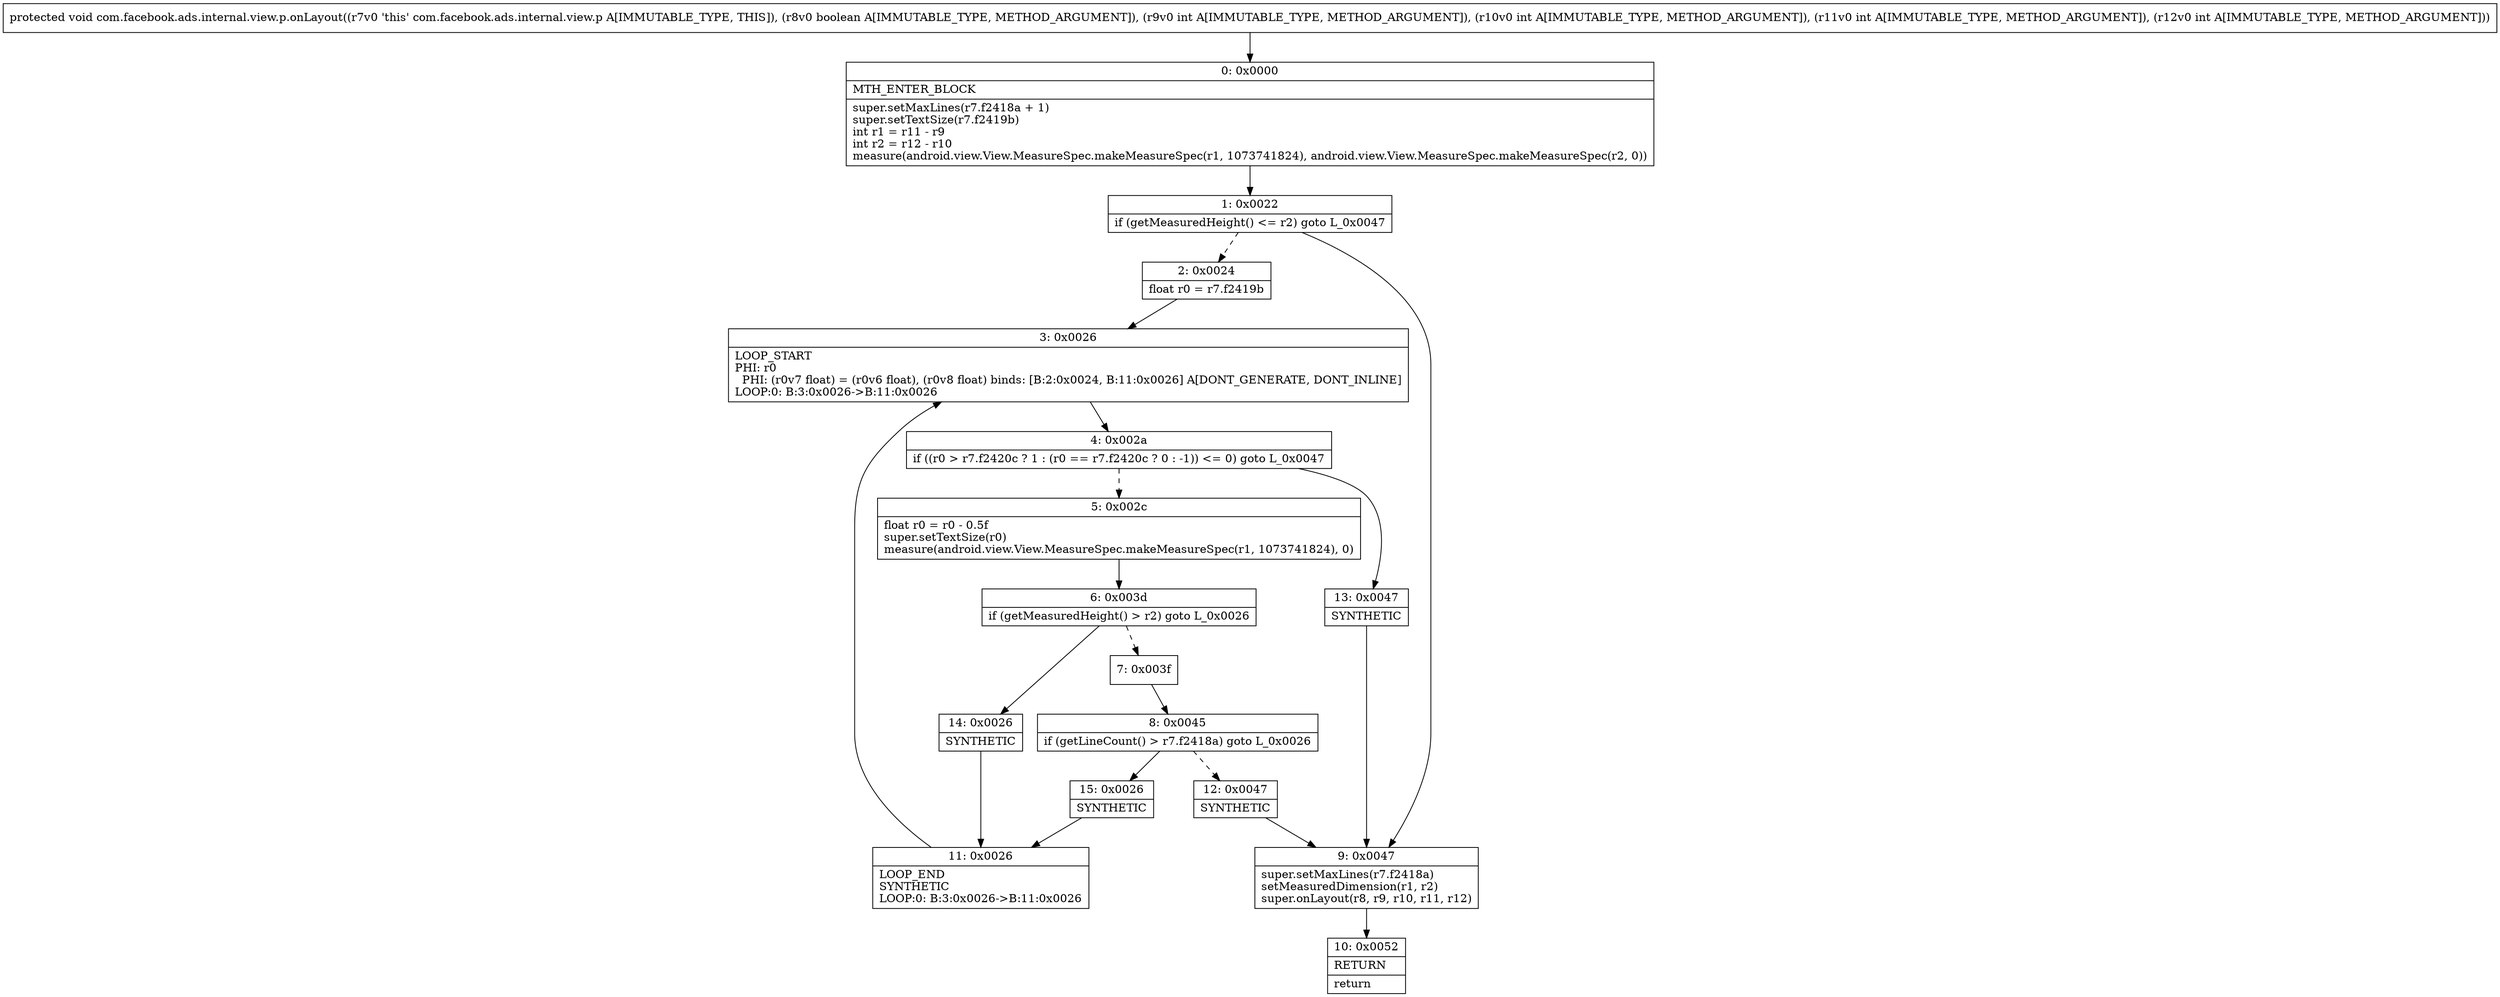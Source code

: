 digraph "CFG forcom.facebook.ads.internal.view.p.onLayout(ZIIII)V" {
Node_0 [shape=record,label="{0\:\ 0x0000|MTH_ENTER_BLOCK\l|super.setMaxLines(r7.f2418a + 1)\lsuper.setTextSize(r7.f2419b)\lint r1 = r11 \- r9\lint r2 = r12 \- r10\lmeasure(android.view.View.MeasureSpec.makeMeasureSpec(r1, 1073741824), android.view.View.MeasureSpec.makeMeasureSpec(r2, 0))\l}"];
Node_1 [shape=record,label="{1\:\ 0x0022|if (getMeasuredHeight() \<= r2) goto L_0x0047\l}"];
Node_2 [shape=record,label="{2\:\ 0x0024|float r0 = r7.f2419b\l}"];
Node_3 [shape=record,label="{3\:\ 0x0026|LOOP_START\lPHI: r0 \l  PHI: (r0v7 float) = (r0v6 float), (r0v8 float) binds: [B:2:0x0024, B:11:0x0026] A[DONT_GENERATE, DONT_INLINE]\lLOOP:0: B:3:0x0026\-\>B:11:0x0026\l}"];
Node_4 [shape=record,label="{4\:\ 0x002a|if ((r0 \> r7.f2420c ? 1 : (r0 == r7.f2420c ? 0 : \-1)) \<= 0) goto L_0x0047\l}"];
Node_5 [shape=record,label="{5\:\ 0x002c|float r0 = r0 \- 0.5f\lsuper.setTextSize(r0)\lmeasure(android.view.View.MeasureSpec.makeMeasureSpec(r1, 1073741824), 0)\l}"];
Node_6 [shape=record,label="{6\:\ 0x003d|if (getMeasuredHeight() \> r2) goto L_0x0026\l}"];
Node_7 [shape=record,label="{7\:\ 0x003f}"];
Node_8 [shape=record,label="{8\:\ 0x0045|if (getLineCount() \> r7.f2418a) goto L_0x0026\l}"];
Node_9 [shape=record,label="{9\:\ 0x0047|super.setMaxLines(r7.f2418a)\lsetMeasuredDimension(r1, r2)\lsuper.onLayout(r8, r9, r10, r11, r12)\l}"];
Node_10 [shape=record,label="{10\:\ 0x0052|RETURN\l|return\l}"];
Node_11 [shape=record,label="{11\:\ 0x0026|LOOP_END\lSYNTHETIC\lLOOP:0: B:3:0x0026\-\>B:11:0x0026\l}"];
Node_12 [shape=record,label="{12\:\ 0x0047|SYNTHETIC\l}"];
Node_13 [shape=record,label="{13\:\ 0x0047|SYNTHETIC\l}"];
Node_14 [shape=record,label="{14\:\ 0x0026|SYNTHETIC\l}"];
Node_15 [shape=record,label="{15\:\ 0x0026|SYNTHETIC\l}"];
MethodNode[shape=record,label="{protected void com.facebook.ads.internal.view.p.onLayout((r7v0 'this' com.facebook.ads.internal.view.p A[IMMUTABLE_TYPE, THIS]), (r8v0 boolean A[IMMUTABLE_TYPE, METHOD_ARGUMENT]), (r9v0 int A[IMMUTABLE_TYPE, METHOD_ARGUMENT]), (r10v0 int A[IMMUTABLE_TYPE, METHOD_ARGUMENT]), (r11v0 int A[IMMUTABLE_TYPE, METHOD_ARGUMENT]), (r12v0 int A[IMMUTABLE_TYPE, METHOD_ARGUMENT])) }"];
MethodNode -> Node_0;
Node_0 -> Node_1;
Node_1 -> Node_2[style=dashed];
Node_1 -> Node_9;
Node_2 -> Node_3;
Node_3 -> Node_4;
Node_4 -> Node_5[style=dashed];
Node_4 -> Node_13;
Node_5 -> Node_6;
Node_6 -> Node_7[style=dashed];
Node_6 -> Node_14;
Node_7 -> Node_8;
Node_8 -> Node_12[style=dashed];
Node_8 -> Node_15;
Node_9 -> Node_10;
Node_11 -> Node_3;
Node_12 -> Node_9;
Node_13 -> Node_9;
Node_14 -> Node_11;
Node_15 -> Node_11;
}


